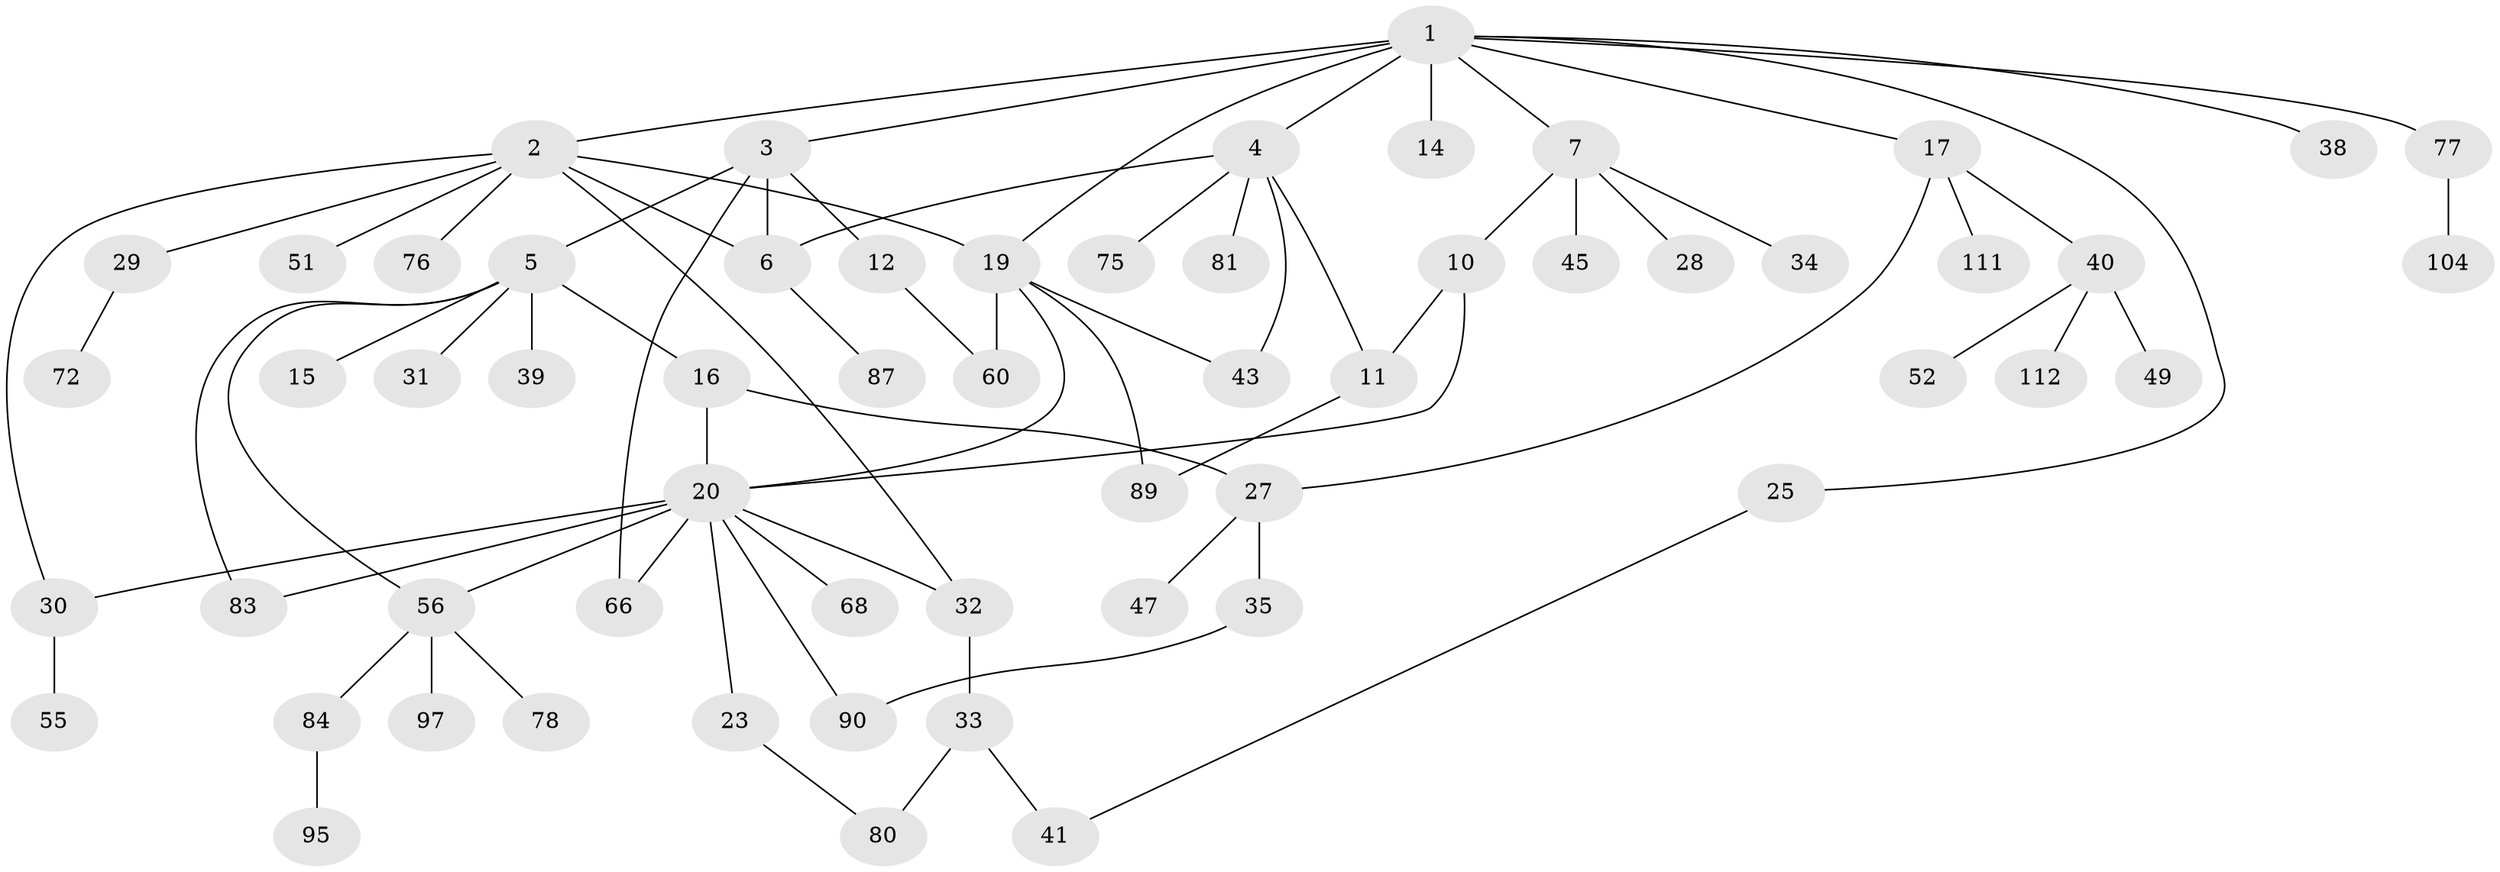// original degree distribution, {11: 0.00847457627118644, 8: 0.00847457627118644, 4: 0.1016949152542373, 6: 0.025423728813559324, 3: 0.1864406779661017, 5: 0.01694915254237288, 2: 0.288135593220339, 1: 0.3644067796610169}
// Generated by graph-tools (version 1.1) at 2025/13/03/09/25 04:13:29]
// undirected, 59 vertices, 76 edges
graph export_dot {
graph [start="1"]
  node [color=gray90,style=filled];
  1;
  2;
  3 [super="+46"];
  4 [super="+67+107+8+98"];
  5 [super="+18"];
  6 [super="+9"];
  7;
  10 [super="+91+26+13"];
  11 [super="+64+79"];
  12 [super="+24"];
  14;
  15;
  16;
  17;
  19 [super="+22+118"];
  20 [super="+21+108+48"];
  23 [super="+36"];
  25;
  27;
  28;
  29 [super="+50"];
  30 [super="+59"];
  31;
  32;
  33 [super="+96+71+58"];
  34 [super="+99+92"];
  35 [super="+37+109"];
  38 [super="+54"];
  39 [super="+42"];
  40 [super="+44"];
  41;
  43;
  45 [super="+117"];
  47 [super="+74"];
  49 [super="+62"];
  51 [super="+88"];
  52;
  55;
  56 [super="+61+86"];
  60 [super="+93"];
  66;
  68;
  72;
  75;
  76;
  77;
  78;
  80;
  81;
  83 [super="+94+101"];
  84;
  87;
  89;
  90 [super="+115"];
  95;
  97;
  104;
  111;
  112;
  1 -- 2;
  1 -- 3;
  1 -- 4;
  1 -- 7;
  1 -- 14;
  1 -- 17;
  1 -- 19 [weight=2];
  1 -- 25;
  1 -- 38;
  1 -- 77;
  2 -- 6;
  2 -- 29;
  2 -- 30;
  2 -- 32;
  2 -- 51;
  2 -- 76;
  2 -- 19;
  3 -- 5;
  3 -- 12;
  3 -- 66;
  3 -- 6;
  4 -- 81;
  4 -- 75;
  4 -- 6;
  4 -- 43;
  4 -- 11;
  5 -- 15;
  5 -- 16;
  5 -- 56;
  5 -- 83;
  5 -- 31;
  5 -- 39;
  6 -- 87;
  7 -- 10;
  7 -- 28;
  7 -- 34;
  7 -- 45;
  10 -- 11;
  10 -- 20;
  11 -- 89;
  12 -- 60;
  16 -- 20;
  16 -- 27;
  17 -- 27;
  17 -- 40;
  17 -- 111;
  19 -- 89;
  19 -- 43;
  19 -- 60;
  19 -- 20;
  20 -- 32;
  20 -- 83;
  20 -- 23;
  20 -- 30;
  20 -- 66;
  20 -- 68;
  20 -- 56;
  20 -- 90;
  23 -- 80;
  25 -- 41;
  27 -- 35;
  27 -- 47;
  29 -- 72;
  30 -- 55;
  32 -- 33;
  33 -- 80;
  33 -- 41;
  35 -- 90;
  40 -- 49;
  40 -- 112;
  40 -- 52;
  56 -- 84;
  56 -- 78;
  56 -- 97;
  77 -- 104;
  84 -- 95;
}
